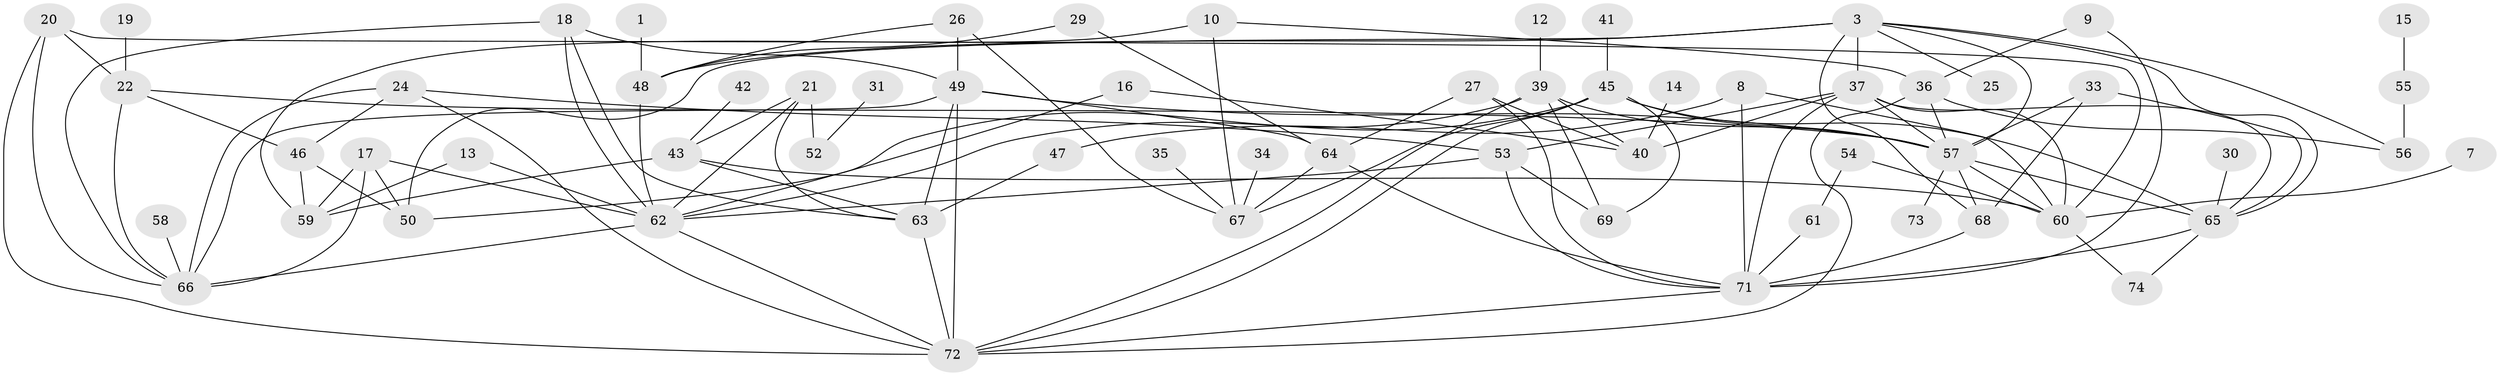 // original degree distribution, {1: 0.2108843537414966, 2: 0.19047619047619047, 3: 0.2108843537414966, 4: 0.17687074829931973, 6: 0.027210884353741496, 0: 0.08163265306122448, 5: 0.07482993197278912, 7: 0.02040816326530612, 10: 0.006802721088435374}
// Generated by graph-tools (version 1.1) at 2025/25/03/09/25 03:25:24]
// undirected, 62 vertices, 120 edges
graph export_dot {
graph [start="1"]
  node [color=gray90,style=filled];
  1;
  3;
  7;
  8;
  9;
  10;
  12;
  13;
  14;
  15;
  16;
  17;
  18;
  19;
  20;
  21;
  22;
  24;
  25;
  26;
  27;
  29;
  30;
  31;
  33;
  34;
  35;
  36;
  37;
  39;
  40;
  41;
  42;
  43;
  45;
  46;
  47;
  48;
  49;
  50;
  52;
  53;
  54;
  55;
  56;
  57;
  58;
  59;
  60;
  61;
  62;
  63;
  64;
  65;
  66;
  67;
  68;
  69;
  71;
  72;
  73;
  74;
  1 -- 48 [weight=1.0];
  3 -- 25 [weight=1.0];
  3 -- 37 [weight=1.0];
  3 -- 48 [weight=1.0];
  3 -- 50 [weight=1.0];
  3 -- 56 [weight=1.0];
  3 -- 57 [weight=1.0];
  3 -- 65 [weight=1.0];
  3 -- 68 [weight=2.0];
  7 -- 60 [weight=1.0];
  8 -- 47 [weight=1.0];
  8 -- 60 [weight=1.0];
  8 -- 71 [weight=1.0];
  9 -- 36 [weight=1.0];
  9 -- 71 [weight=1.0];
  10 -- 36 [weight=1.0];
  10 -- 59 [weight=1.0];
  10 -- 67 [weight=1.0];
  12 -- 39 [weight=1.0];
  13 -- 59 [weight=1.0];
  13 -- 62 [weight=1.0];
  14 -- 40 [weight=1.0];
  15 -- 55 [weight=1.0];
  16 -- 40 [weight=1.0];
  16 -- 62 [weight=1.0];
  17 -- 50 [weight=1.0];
  17 -- 59 [weight=1.0];
  17 -- 62 [weight=1.0];
  17 -- 66 [weight=1.0];
  18 -- 49 [weight=1.0];
  18 -- 62 [weight=1.0];
  18 -- 63 [weight=1.0];
  18 -- 66 [weight=1.0];
  19 -- 22 [weight=1.0];
  20 -- 22 [weight=1.0];
  20 -- 60 [weight=1.0];
  20 -- 66 [weight=1.0];
  20 -- 72 [weight=1.0];
  21 -- 43 [weight=1.0];
  21 -- 52 [weight=1.0];
  21 -- 62 [weight=1.0];
  21 -- 63 [weight=1.0];
  22 -- 46 [weight=1.0];
  22 -- 57 [weight=1.0];
  22 -- 66 [weight=1.0];
  24 -- 46 [weight=1.0];
  24 -- 53 [weight=1.0];
  24 -- 66 [weight=1.0];
  24 -- 72 [weight=1.0];
  26 -- 48 [weight=1.0];
  26 -- 49 [weight=1.0];
  26 -- 67 [weight=1.0];
  27 -- 40 [weight=1.0];
  27 -- 64 [weight=1.0];
  27 -- 71 [weight=1.0];
  29 -- 48 [weight=1.0];
  29 -- 64 [weight=1.0];
  30 -- 65 [weight=1.0];
  31 -- 52 [weight=1.0];
  33 -- 57 [weight=1.0];
  33 -- 65 [weight=1.0];
  33 -- 68 [weight=1.0];
  34 -- 67 [weight=1.0];
  35 -- 67 [weight=1.0];
  36 -- 56 [weight=1.0];
  36 -- 57 [weight=1.0];
  36 -- 72 [weight=1.0];
  37 -- 40 [weight=1.0];
  37 -- 53 [weight=1.0];
  37 -- 57 [weight=1.0];
  37 -- 60 [weight=1.0];
  37 -- 65 [weight=1.0];
  37 -- 71 [weight=1.0];
  39 -- 40 [weight=1.0];
  39 -- 50 [weight=1.0];
  39 -- 57 [weight=1.0];
  39 -- 69 [weight=1.0];
  39 -- 72 [weight=1.0];
  41 -- 45 [weight=1.0];
  42 -- 43 [weight=1.0];
  43 -- 59 [weight=1.0];
  43 -- 60 [weight=1.0];
  43 -- 63 [weight=1.0];
  45 -- 57 [weight=1.0];
  45 -- 62 [weight=1.0];
  45 -- 65 [weight=1.0];
  45 -- 67 [weight=1.0];
  45 -- 69 [weight=1.0];
  45 -- 72 [weight=1.0];
  46 -- 50 [weight=2.0];
  46 -- 59 [weight=1.0];
  47 -- 63 [weight=1.0];
  48 -- 62 [weight=1.0];
  49 -- 57 [weight=1.0];
  49 -- 63 [weight=1.0];
  49 -- 64 [weight=1.0];
  49 -- 66 [weight=1.0];
  49 -- 72 [weight=1.0];
  53 -- 62 [weight=1.0];
  53 -- 69 [weight=1.0];
  53 -- 71 [weight=1.0];
  54 -- 60 [weight=1.0];
  54 -- 61 [weight=1.0];
  55 -- 56 [weight=1.0];
  57 -- 60 [weight=1.0];
  57 -- 65 [weight=1.0];
  57 -- 68 [weight=1.0];
  57 -- 73 [weight=1.0];
  58 -- 66 [weight=1.0];
  60 -- 74 [weight=1.0];
  61 -- 71 [weight=1.0];
  62 -- 66 [weight=1.0];
  62 -- 72 [weight=1.0];
  63 -- 72 [weight=2.0];
  64 -- 67 [weight=1.0];
  64 -- 71 [weight=1.0];
  65 -- 71 [weight=1.0];
  65 -- 74 [weight=1.0];
  68 -- 71 [weight=1.0];
  71 -- 72 [weight=1.0];
}
